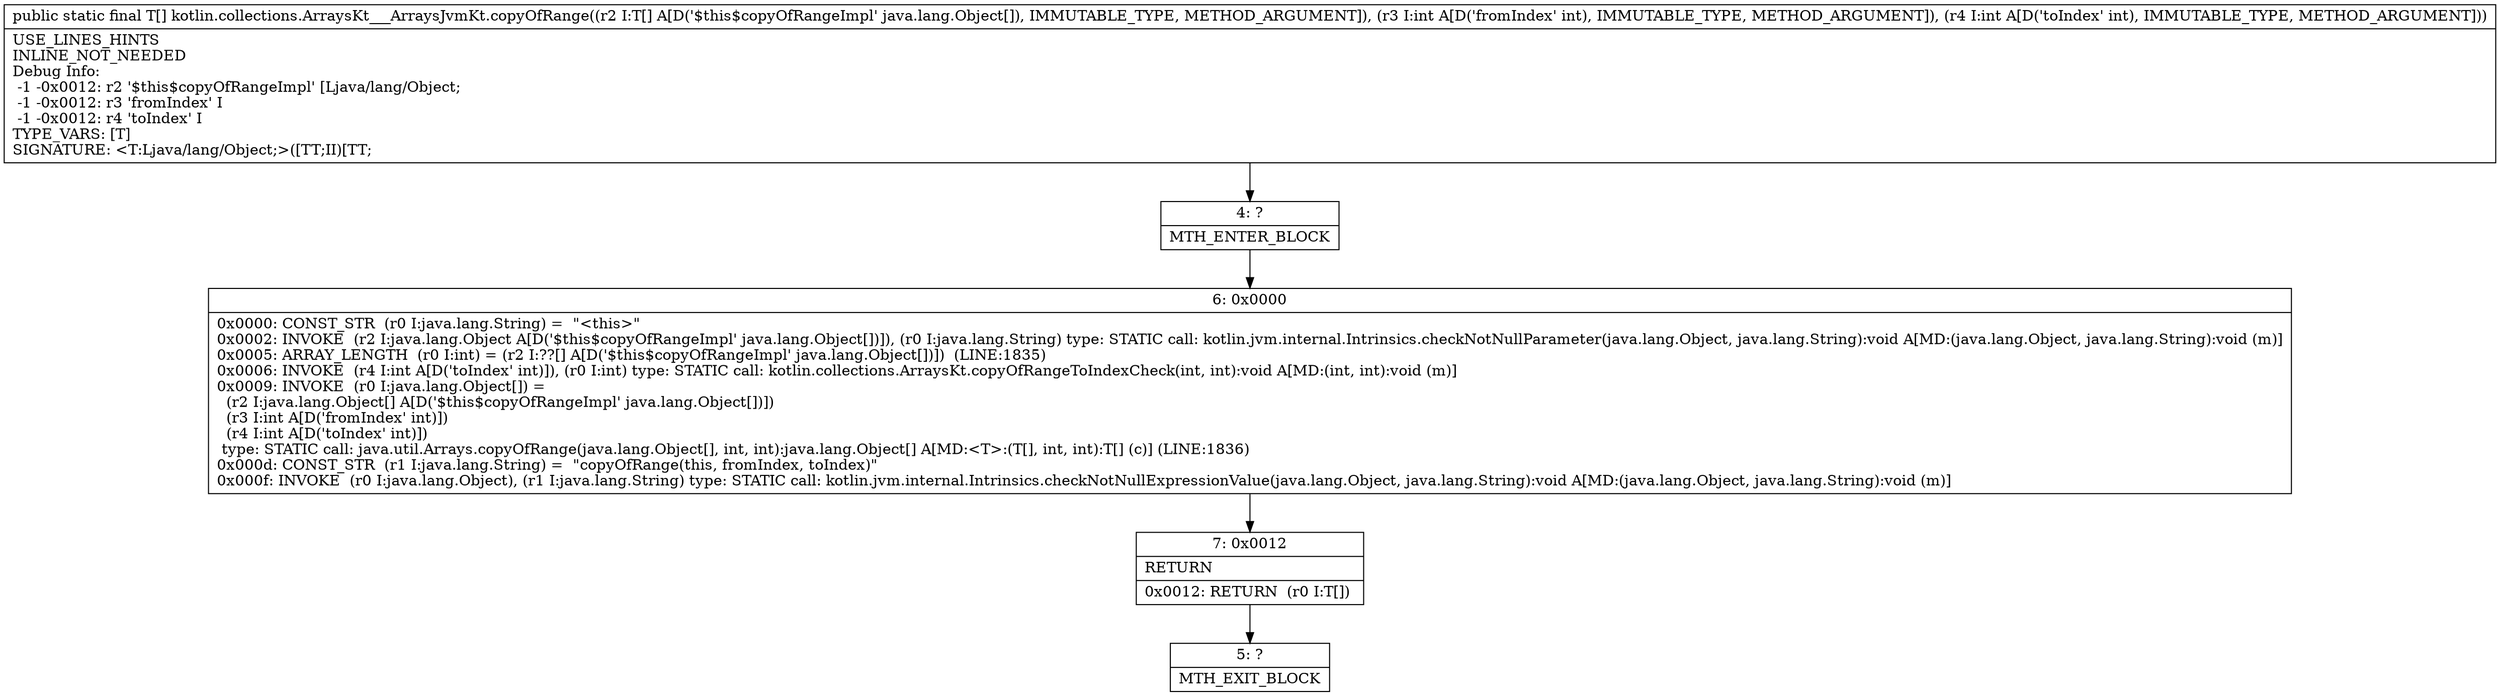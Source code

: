 digraph "CFG forkotlin.collections.ArraysKt___ArraysJvmKt.copyOfRange([Ljava\/lang\/Object;II)[Ljava\/lang\/Object;" {
Node_4 [shape=record,label="{4\:\ ?|MTH_ENTER_BLOCK\l}"];
Node_6 [shape=record,label="{6\:\ 0x0000|0x0000: CONST_STR  (r0 I:java.lang.String) =  \"\<this\>\" \l0x0002: INVOKE  (r2 I:java.lang.Object A[D('$this$copyOfRangeImpl' java.lang.Object[])]), (r0 I:java.lang.String) type: STATIC call: kotlin.jvm.internal.Intrinsics.checkNotNullParameter(java.lang.Object, java.lang.String):void A[MD:(java.lang.Object, java.lang.String):void (m)]\l0x0005: ARRAY_LENGTH  (r0 I:int) = (r2 I:??[] A[D('$this$copyOfRangeImpl' java.lang.Object[])])  (LINE:1835)\l0x0006: INVOKE  (r4 I:int A[D('toIndex' int)]), (r0 I:int) type: STATIC call: kotlin.collections.ArraysKt.copyOfRangeToIndexCheck(int, int):void A[MD:(int, int):void (m)]\l0x0009: INVOKE  (r0 I:java.lang.Object[]) = \l  (r2 I:java.lang.Object[] A[D('$this$copyOfRangeImpl' java.lang.Object[])])\l  (r3 I:int A[D('fromIndex' int)])\l  (r4 I:int A[D('toIndex' int)])\l type: STATIC call: java.util.Arrays.copyOfRange(java.lang.Object[], int, int):java.lang.Object[] A[MD:\<T\>:(T[], int, int):T[] (c)] (LINE:1836)\l0x000d: CONST_STR  (r1 I:java.lang.String) =  \"copyOfRange(this, fromIndex, toIndex)\" \l0x000f: INVOKE  (r0 I:java.lang.Object), (r1 I:java.lang.String) type: STATIC call: kotlin.jvm.internal.Intrinsics.checkNotNullExpressionValue(java.lang.Object, java.lang.String):void A[MD:(java.lang.Object, java.lang.String):void (m)]\l}"];
Node_7 [shape=record,label="{7\:\ 0x0012|RETURN\l|0x0012: RETURN  (r0 I:T[]) \l}"];
Node_5 [shape=record,label="{5\:\ ?|MTH_EXIT_BLOCK\l}"];
MethodNode[shape=record,label="{public static final T[] kotlin.collections.ArraysKt___ArraysJvmKt.copyOfRange((r2 I:T[] A[D('$this$copyOfRangeImpl' java.lang.Object[]), IMMUTABLE_TYPE, METHOD_ARGUMENT]), (r3 I:int A[D('fromIndex' int), IMMUTABLE_TYPE, METHOD_ARGUMENT]), (r4 I:int A[D('toIndex' int), IMMUTABLE_TYPE, METHOD_ARGUMENT]))  | USE_LINES_HINTS\lINLINE_NOT_NEEDED\lDebug Info:\l  \-1 \-0x0012: r2 '$this$copyOfRangeImpl' [Ljava\/lang\/Object;\l  \-1 \-0x0012: r3 'fromIndex' I\l  \-1 \-0x0012: r4 'toIndex' I\lTYPE_VARS: [T]\lSIGNATURE: \<T:Ljava\/lang\/Object;\>([TT;II)[TT;\l}"];
MethodNode -> Node_4;Node_4 -> Node_6;
Node_6 -> Node_7;
Node_7 -> Node_5;
}

